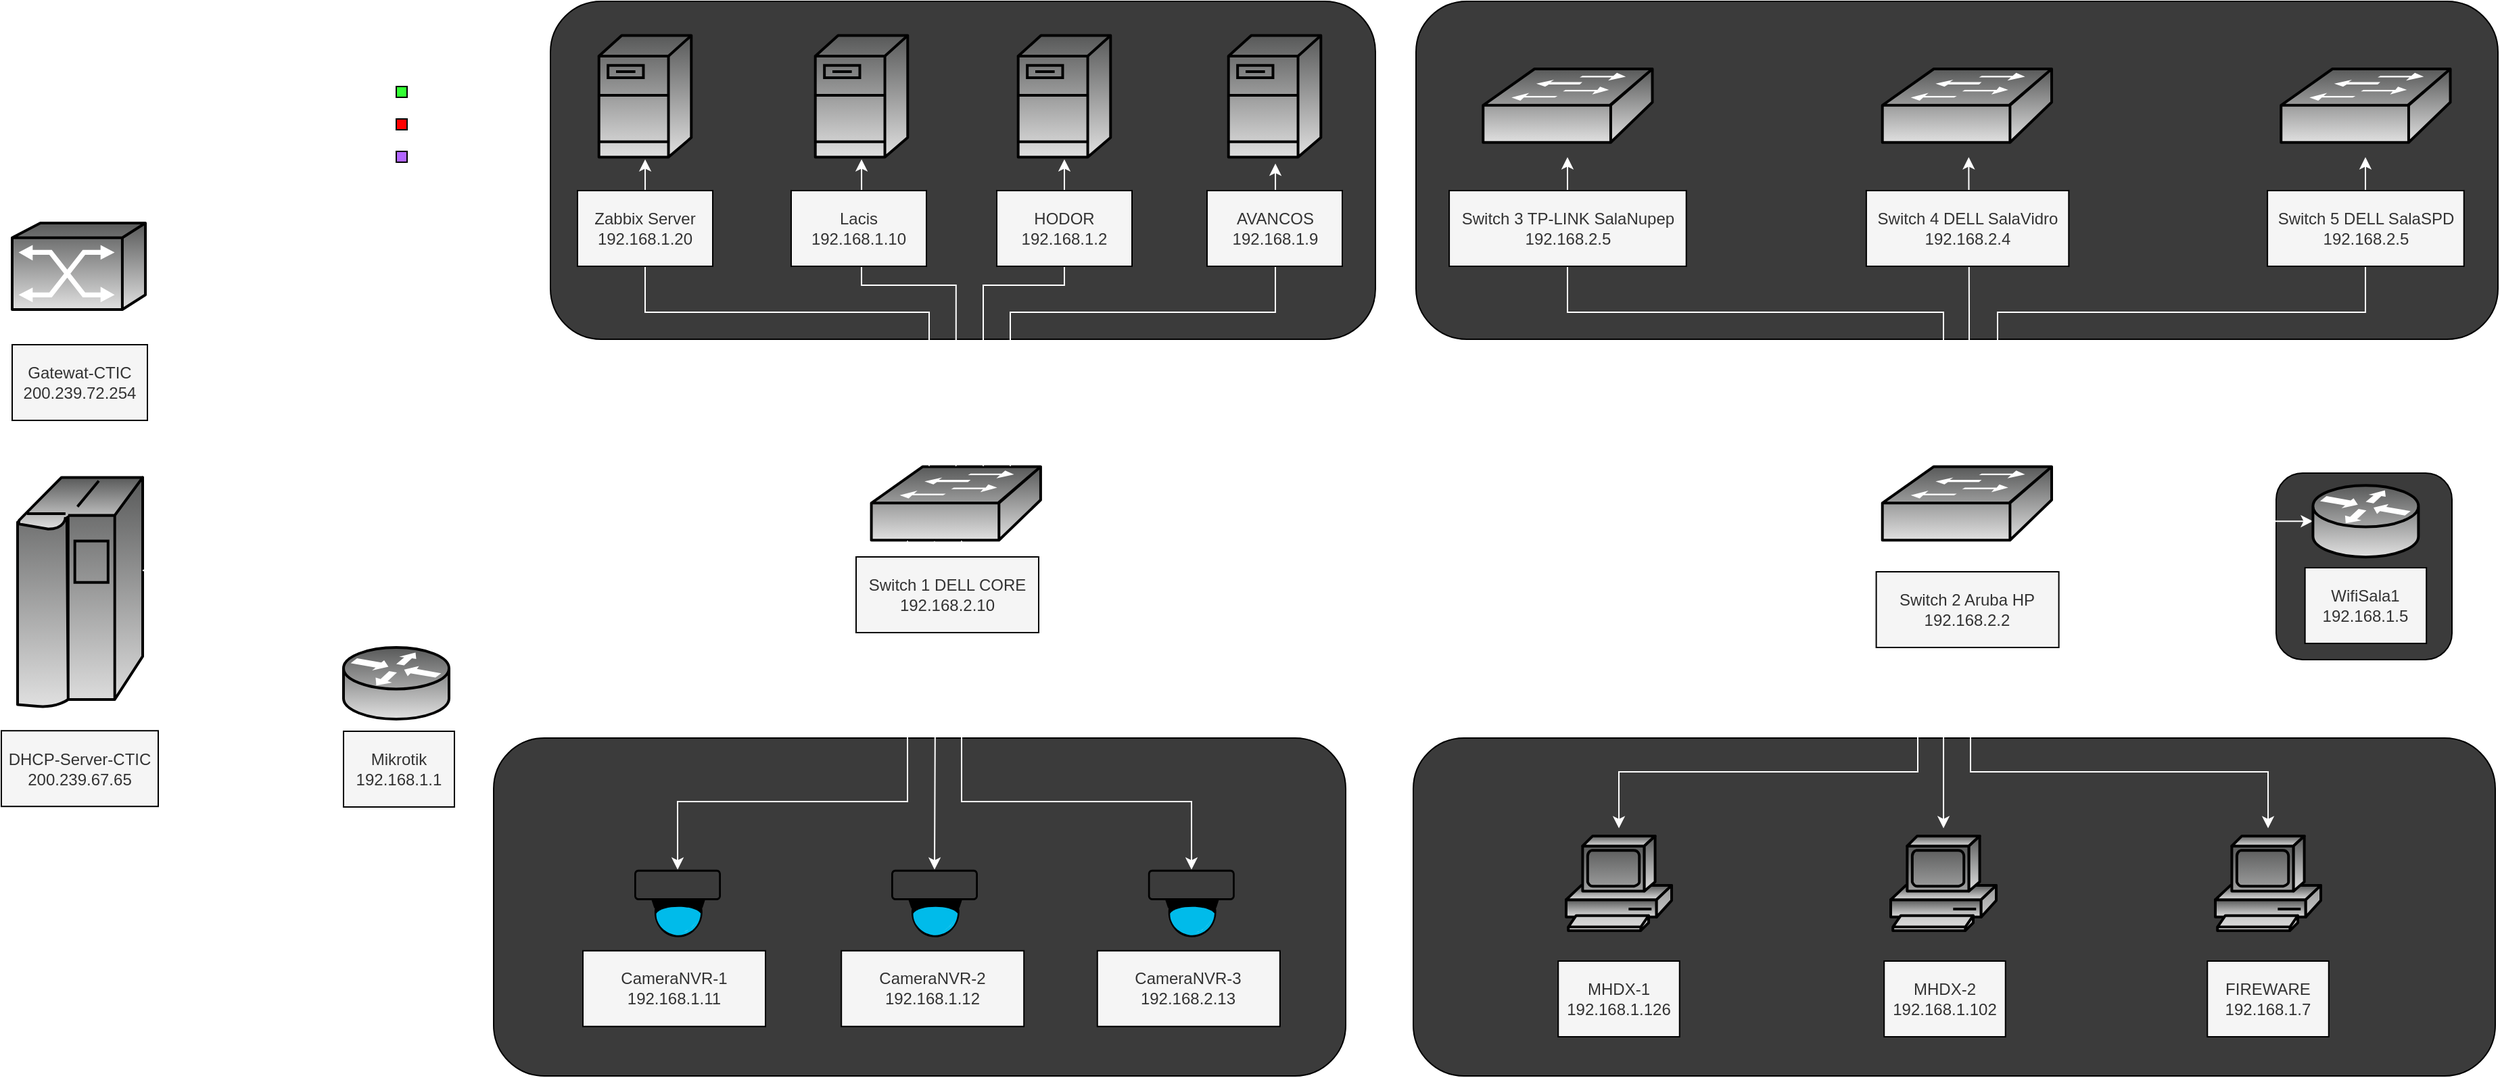 <mxfile version="26.0.2">
  <diagram name="Página-1" id="QxZHuA9BTodlCsACra_R">
    <mxGraphModel dx="1791" dy="541" grid="1" gridSize="2" guides="0" tooltips="1" connect="0" arrows="0" fold="1" page="0" pageScale="1" pageWidth="827" pageHeight="1169" math="0" shadow="0">
      <root>
        <mxCell id="0" />
        <mxCell id="1" parent="0" />
        <mxCell id="rmhbF8WdTexo4rZAj8Tn-3" value="" style="rounded=1;whiteSpace=wrap;html=1;fillStyle=solid;fillColor=#3B3B3B;strokeColor=#000000;" parent="1" vertex="1">
          <mxGeometry x="168" y="658" width="630" height="250" as="geometry" />
        </mxCell>
        <mxCell id="rmhbF8WdTexo4rZAj8Tn-2" value="" style="rounded=1;whiteSpace=wrap;html=1;fillStyle=solid;fillColor=#3B3B3B;strokeColor=#000000;" parent="1" vertex="1">
          <mxGeometry x="848" y="658" width="800" height="250" as="geometry" />
        </mxCell>
        <mxCell id="rmhbF8WdTexo4rZAj8Tn-1" value="" style="rounded=1;whiteSpace=wrap;html=1;fillStyle=solid;fillColor=#3B3B3B;strokeColor=#000000;" parent="1" vertex="1">
          <mxGeometry x="1486" y="462" width="130" height="138" as="geometry" />
        </mxCell>
        <mxCell id="b8C02gfYpQdLl2ePiPMn-5" value="" style="rounded=1;whiteSpace=wrap;html=1;fillStyle=solid;fillColor=#3B3B3B;strokeColor=#000000;" parent="1" vertex="1">
          <mxGeometry x="850" y="113" width="800" height="250" as="geometry" />
        </mxCell>
        <mxCell id="b8C02gfYpQdLl2ePiPMn-4" value="" style="rounded=1;whiteSpace=wrap;html=1;fillStyle=solid;fillColor=#3B3B3B;strokeColor=#000000;" parent="1" vertex="1">
          <mxGeometry x="210" y="113" width="610" height="250" as="geometry" />
        </mxCell>
        <mxCell id="p4GV2qHJiXl9e6osWFzK-28" value="" style="shape=mxgraph.cisco.switches.workgroup_switch;sketch=0;html=1;pointerEvents=1;dashed=0;fillColor=#585959;strokeColor=#000000;strokeWidth=2;verticalLabelPosition=bottom;verticalAlign=top;align=center;outlineConnect=0;gradientColor=#E0E0E0;fontColor=#FFFFFF;" parent="1" vertex="1">
          <mxGeometry x="447.3" y="457.23" width="125.15" height="54.4" as="geometry" />
        </mxCell>
        <mxCell id="p4GV2qHJiXl9e6osWFzK-27" value="" style="shape=mxgraph.cisco.switches.atm_switch;sketch=0;html=1;pointerEvents=1;dashed=0;fillColor=#585959;strokeColor=#000000;strokeWidth=2;verticalLabelPosition=bottom;verticalAlign=top;align=center;outlineConnect=0;gradientColor=#E0E0E0;" parent="1" vertex="1">
          <mxGeometry x="-188" y="277" width="98.5" height="64" as="geometry" />
        </mxCell>
        <mxCell id="p4GV2qHJiXl9e6osWFzK-21" value="" style="shape=mxgraph.cisco.computers_and_peripherals.ibm_mainframe;sketch=0;html=1;pointerEvents=1;dashed=0;fillColor=#585959;strokeColor=#000000;strokeWidth=2;verticalLabelPosition=bottom;verticalAlign=top;align=center;outlineConnect=0;gradientColor=#E0E0E0;" parent="1" vertex="1">
          <mxGeometry x="-184" y="465.2" width="92.5" height="170.6" as="geometry" />
        </mxCell>
        <mxCell id="p4GV2qHJiXl9e6osWFzK-18" value="" style="shape=mxgraph.cisco.servers.fileserver;html=1;pointerEvents=1;strokeWidth=2;verticalLabelPosition=bottom;verticalAlign=top;align=center;outlineConnect=0;fillColor=#585959;strokeColor=#000000;fillStyle=auto;gradientColor=#E0E0E0;perimeterSpacing=1;shadow=0;gradientDirection=south;" parent="1" vertex="1">
          <mxGeometry x="245.85" y="138.27" width="68.3" height="90" as="geometry" />
        </mxCell>
        <mxCell id="p4GV2qHJiXl9e6osWFzK-17" value="" style="shape=mxgraph.cisco.servers.fileserver;html=1;pointerEvents=1;strokeWidth=2;verticalLabelPosition=bottom;verticalAlign=top;align=center;outlineConnect=0;fillColor=#585959;strokeColor=#000000;fillStyle=auto;gradientColor=#E0E0E0;perimeterSpacing=1;shadow=0;gradientDirection=south;" parent="1" vertex="1">
          <mxGeometry x="711.35" y="138.27" width="68.3" height="90" as="geometry" />
        </mxCell>
        <mxCell id="p4GV2qHJiXl9e6osWFzK-13" value="" style="shape=mxgraph.cisco.servers.fileserver;html=1;pointerEvents=1;strokeWidth=2;verticalLabelPosition=bottom;verticalAlign=top;align=center;outlineConnect=0;fillColor=#585959;strokeColor=#000000;fillStyle=auto;gradientColor=#E0E0E0;perimeterSpacing=1;shadow=0;gradientDirection=south;" parent="1" vertex="1">
          <mxGeometry x="405.85" y="138.27" width="68.3" height="90" as="geometry" />
        </mxCell>
        <mxCell id="gzpW1YzoJddCeBnZML00-3" style="rounded=0;orthogonalLoop=1;jettySize=auto;html=1;startArrow=classic;startFill=1;strokeColor=#FFFFFF;" parent="1" edge="1">
          <mxGeometry relative="1" as="geometry">
            <mxPoint x="-137.813" y="457" as="sourcePoint" />
            <mxPoint x="-137.584" y="347" as="targetPoint" />
          </mxGeometry>
        </mxCell>
        <mxCell id="gzpW1YzoJddCeBnZML00-4" value="&lt;div&gt;Gatewat-CTIC&lt;/div&gt;200.239.72.254" style="text;html=1;align=center;verticalAlign=middle;whiteSpace=wrap;rounded=0;fillColor=#f5f5f5;fontColor=#333333;strokeColor=#000000;fillStyle=solid;shadow=0;" parent="1" vertex="1">
          <mxGeometry x="-188" y="367" width="100" height="56" as="geometry" />
        </mxCell>
        <mxCell id="gzpW1YzoJddCeBnZML00-5" value="&lt;div&gt;DHCP-Server-CTIC&lt;br&gt;&lt;/div&gt;200.239.67.65" style="text;html=1;align=center;verticalAlign=middle;whiteSpace=wrap;rounded=0;fillColor=#f5f5f5;fontColor=#333333;strokeColor=#000000;fillStyle=solid;shadow=0;" parent="1" vertex="1">
          <mxGeometry x="-196" y="652.6" width="116" height="56" as="geometry" />
        </mxCell>
        <mxCell id="gzpW1YzoJddCeBnZML00-6" value="&lt;div&gt;Mikrotik&lt;/div&gt;&lt;div&gt;192.168.1.1&lt;/div&gt;" style="text;html=1;align=center;verticalAlign=middle;whiteSpace=wrap;rounded=0;fillColor=#f5f5f5;fontColor=#333333;strokeColor=#000000;fillStyle=solid;shadow=0;" parent="1" vertex="1">
          <mxGeometry x="57" y="653" width="82" height="56" as="geometry" />
        </mxCell>
        <mxCell id="gzpW1YzoJddCeBnZML00-7" style="edgeStyle=orthogonalEdgeStyle;rounded=0;orthogonalLoop=1;jettySize=auto;html=1;startArrow=classic;startFill=1;strokeColor=#FFFFFF;" parent="1" source="p4GV2qHJiXl9e6osWFzK-28" edge="1">
          <mxGeometry relative="1" as="geometry">
            <mxPoint x="280.034" y="229.82" as="targetPoint" />
            <mxPoint x="490" y="441" as="sourcePoint" />
            <Array as="points">
              <mxPoint x="490" y="343" />
              <mxPoint x="280" y="343" />
            </Array>
          </mxGeometry>
        </mxCell>
        <mxCell id="gzpW1YzoJddCeBnZML00-8" style="edgeStyle=orthogonalEdgeStyle;rounded=0;orthogonalLoop=1;jettySize=auto;html=1;startArrow=classic;startFill=1;endSize=6;startSize=6;sourcePerimeterSpacing=0;exitX=0.5;exitY=0;exitDx=0;exitDy=0;exitPerimeter=0;strokeColor=#FFFFFF;" parent="1" source="p4GV2qHJiXl9e6osWFzK-28" edge="1">
          <mxGeometry relative="1" as="geometry">
            <mxPoint x="510" y="453" as="sourcePoint" />
            <Array as="points">
              <mxPoint x="510" y="323" />
              <mxPoint x="440" y="323" />
            </Array>
            <mxPoint x="440.034" y="229.82" as="targetPoint" />
          </mxGeometry>
        </mxCell>
        <mxCell id="gzpW1YzoJddCeBnZML00-9" style="edgeStyle=orthogonalEdgeStyle;rounded=0;orthogonalLoop=1;jettySize=auto;html=1;startArrow=classic;startFill=1;strokeColor=#FFFFFF;" parent="1" source="p4GV2qHJiXl9e6osWFzK-28" edge="1">
          <mxGeometry relative="1" as="geometry">
            <mxPoint x="530" y="423" as="sourcePoint" />
            <Array as="points">
              <mxPoint x="530" y="323" />
              <mxPoint x="590" y="323" />
            </Array>
            <mxPoint x="590" y="229.82" as="targetPoint" />
          </mxGeometry>
        </mxCell>
        <mxCell id="gzpW1YzoJddCeBnZML00-10" style="edgeStyle=orthogonalEdgeStyle;rounded=0;orthogonalLoop=1;jettySize=auto;html=1;startArrow=classic;startFill=1;strokeColor=#FFFFFF;" parent="1" source="p4GV2qHJiXl9e6osWFzK-28" edge="1">
          <mxGeometry relative="1" as="geometry">
            <mxPoint x="550.034" y="441.8" as="sourcePoint" />
            <mxPoint x="746.034" y="233.0" as="targetPoint" />
            <Array as="points">
              <mxPoint x="550" y="343" />
              <mxPoint x="746" y="343" />
            </Array>
          </mxGeometry>
        </mxCell>
        <mxCell id="gzpW1YzoJddCeBnZML00-11" style="edgeStyle=orthogonalEdgeStyle;rounded=0;orthogonalLoop=1;jettySize=auto;html=1;startArrow=classic;startFill=1;entryX=0.182;entryY=0.132;entryDx=0;entryDy=0;entryPerimeter=0;strokeColor=#FFFFFF;" parent="1" target="p4GV2qHJiXl9e6osWFzK-28" edge="1">
          <mxGeometry relative="1" as="geometry">
            <mxPoint x="135.75" y="616.048" as="sourcePoint" />
            <mxPoint x="446" y="465" as="targetPoint" />
            <Array as="points">
              <mxPoint x="280" y="616" />
              <mxPoint x="280" y="464" />
            </Array>
          </mxGeometry>
        </mxCell>
        <mxCell id="gzpW1YzoJddCeBnZML00-15" value="&lt;div&gt;Zabbix Server&lt;br&gt;&lt;/div&gt;&lt;div&gt;192.168.1.20&lt;/div&gt;" style="text;html=1;align=center;verticalAlign=middle;whiteSpace=wrap;rounded=0;fillColor=#f5f5f5;fontColor=#333333;strokeColor=#000000;fillStyle=solid;shadow=0;" parent="1" vertex="1">
          <mxGeometry x="230" y="253" width="100" height="56" as="geometry" />
        </mxCell>
        <mxCell id="gzpW1YzoJddCeBnZML00-19" value="&lt;div&gt;Lacis&lt;br&gt;&lt;/div&gt;&lt;div&gt;192.168.1.10&lt;/div&gt;" style="text;html=1;align=center;verticalAlign=middle;whiteSpace=wrap;rounded=0;fillColor=#f5f5f5;fontColor=#333333;strokeColor=#000000;fillStyle=solid;shadow=0;" parent="1" vertex="1">
          <mxGeometry x="388" y="253" width="100" height="56" as="geometry" />
        </mxCell>
        <mxCell id="gzpW1YzoJddCeBnZML00-20" value="&lt;div&gt;HODOR&lt;br&gt;&lt;/div&gt;&lt;div&gt;192.168.1.2&lt;/div&gt;" style="text;html=1;align=center;verticalAlign=middle;whiteSpace=wrap;rounded=0;fillColor=#f5f5f5;fontColor=#333333;strokeColor=#000000;fillStyle=solid;shadow=0;" parent="1" vertex="1">
          <mxGeometry x="540" y="253" width="100" height="56" as="geometry" />
        </mxCell>
        <mxCell id="gzpW1YzoJddCeBnZML00-21" value="&lt;div&gt;AVANCOS&lt;/div&gt;&lt;div&gt;192.168.1.9&lt;br&gt;&lt;/div&gt;" style="text;html=1;align=center;verticalAlign=middle;whiteSpace=wrap;rounded=0;fillColor=#f5f5f5;fontColor=#333333;strokeColor=#000000;fillStyle=solid;shadow=0;" parent="1" vertex="1">
          <mxGeometry x="695.5" y="253" width="100" height="56" as="geometry" />
        </mxCell>
        <mxCell id="gzpW1YzoJddCeBnZML00-22" style="edgeStyle=orthogonalEdgeStyle;rounded=0;orthogonalLoop=1;jettySize=auto;html=1;startArrow=classic;startFill=1;strokeColor=#FFFFFF;" parent="1" edge="1">
          <mxGeometry relative="1" as="geometry">
            <mxPoint x="571.7" y="484.435" as="sourcePoint" />
            <mxPoint x="1190" y="485" as="targetPoint" />
            <Array as="points">
              <mxPoint x="772" y="484" />
              <mxPoint x="972" y="485" />
            </Array>
          </mxGeometry>
        </mxCell>
        <mxCell id="gzpW1YzoJddCeBnZML00-25" style="edgeStyle=orthogonalEdgeStyle;rounded=0;orthogonalLoop=1;jettySize=auto;html=1;startArrow=classic;startFill=1;strokeColor=#FFFFFF;" parent="1" target="p4GV2qHJiXl9e6osWFzK-28" edge="1">
          <mxGeometry relative="1" as="geometry">
            <Array as="points">
              <mxPoint x="684" y="705" />
              <mxPoint x="514" y="705" />
            </Array>
            <mxPoint x="684" y="755.37" as="sourcePoint" />
            <mxPoint x="513.941" y="574.0" as="targetPoint" />
          </mxGeometry>
        </mxCell>
        <mxCell id="gzpW1YzoJddCeBnZML00-27" style="edgeStyle=orthogonalEdgeStyle;rounded=0;orthogonalLoop=1;jettySize=auto;html=1;startArrow=classic;startFill=1;strokeColor=#FFFFFF;entryX=0.373;entryY=1.007;entryDx=0;entryDy=0;entryPerimeter=0;" parent="1" target="p4GV2qHJiXl9e6osWFzK-28" edge="1">
          <mxGeometry relative="1" as="geometry">
            <mxPoint x="494" y="516" as="targetPoint" />
            <Array as="points" />
            <mxPoint x="494" y="755.37" as="sourcePoint" />
          </mxGeometry>
        </mxCell>
        <mxCell id="gzpW1YzoJddCeBnZML00-29" style="edgeStyle=orthogonalEdgeStyle;rounded=0;orthogonalLoop=1;jettySize=auto;html=1;startArrow=classic;startFill=1;strokeColor=#FFFFFF;" parent="1" target="p4GV2qHJiXl9e6osWFzK-28" edge="1">
          <mxGeometry relative="1" as="geometry">
            <mxPoint x="474" y="516" as="targetPoint" />
            <Array as="points">
              <mxPoint x="304" y="705" />
              <mxPoint x="474" y="705" />
            </Array>
            <mxPoint x="304.034" y="755.37" as="sourcePoint" />
          </mxGeometry>
        </mxCell>
        <mxCell id="gzpW1YzoJddCeBnZML00-31" value="&lt;div&gt;Switch 1 DELL CORE&lt;br&gt;&lt;/div&gt;&lt;div&gt;192.168.2.10&lt;/div&gt;" style="text;html=1;align=center;verticalAlign=middle;whiteSpace=wrap;rounded=0;fillColor=#f5f5f5;fontColor=#333333;strokeColor=#000000;fillStyle=solid;shadow=0;" parent="1" vertex="1">
          <mxGeometry x="436" y="524" width="135" height="56" as="geometry" />
        </mxCell>
        <mxCell id="gzpW1YzoJddCeBnZML00-32" value="&lt;div&gt;CameraNVR-1&lt;br&gt;&lt;/div&gt;&lt;div&gt;192.168.1.11&lt;/div&gt;" style="text;html=1;align=center;verticalAlign=middle;whiteSpace=wrap;rounded=0;fillColor=#f5f5f5;fontColor=#333333;strokeColor=#000000;fillStyle=solid;shadow=0;" parent="1" vertex="1">
          <mxGeometry x="234.0" y="815.37" width="135" height="56" as="geometry" />
        </mxCell>
        <mxCell id="gzpW1YzoJddCeBnZML00-33" value="&lt;div&gt;CameraNVR-2&lt;/div&gt;&lt;div&gt;192.168.1.12&lt;br&gt;&lt;/div&gt;" style="text;html=1;align=center;verticalAlign=middle;whiteSpace=wrap;rounded=0;fillColor=#f5f5f5;fontColor=#333333;strokeColor=#000000;fillStyle=solid;shadow=0;" parent="1" vertex="1">
          <mxGeometry x="425.1" y="815.37" width="135" height="56" as="geometry" />
        </mxCell>
        <mxCell id="gzpW1YzoJddCeBnZML00-34" value="&lt;div&gt;CameraNVR-3&lt;br&gt;&lt;/div&gt;&lt;div&gt;192.168.2.13&lt;/div&gt;" style="text;html=1;align=center;verticalAlign=middle;whiteSpace=wrap;rounded=0;fillColor=#f5f5f5;fontColor=#333333;strokeColor=#000000;fillStyle=solid;shadow=0;" parent="1" vertex="1">
          <mxGeometry x="614.4" y="815.37" width="135" height="56" as="geometry" />
        </mxCell>
        <mxCell id="gzpW1YzoJddCeBnZML00-35" style="edgeStyle=orthogonalEdgeStyle;rounded=0;orthogonalLoop=1;jettySize=auto;html=1;startArrow=classic;startFill=1;strokeColor=#FFFFFF;" parent="1" edge="1">
          <mxGeometry relative="1" as="geometry">
            <mxPoint x="1259" y="456" as="sourcePoint" />
            <mxPoint x="1258.667" y="228.27" as="targetPoint" />
            <Array as="points">
              <mxPoint x="1259" y="343" />
              <mxPoint x="1259" y="343" />
            </Array>
          </mxGeometry>
        </mxCell>
        <mxCell id="gzpW1YzoJddCeBnZML00-36" style="edgeStyle=orthogonalEdgeStyle;rounded=0;orthogonalLoop=1;jettySize=auto;html=1;startArrow=classic;startFill=1;strokeColor=#FFFFFF;" parent="1" edge="1">
          <mxGeometry relative="1" as="geometry">
            <mxPoint x="1280" y="456" as="sourcePoint" />
            <Array as="points">
              <mxPoint x="1280" y="343" />
              <mxPoint x="1552" y="343" />
            </Array>
            <mxPoint x="1552" y="228.27" as="targetPoint" />
          </mxGeometry>
        </mxCell>
        <mxCell id="gzpW1YzoJddCeBnZML00-42" value="&lt;div&gt;Switch 4 DELL SalaVidro&lt;br&gt;&lt;/div&gt;&lt;div&gt;192.168.2.4&lt;/div&gt;" style="text;html=1;align=center;verticalAlign=middle;whiteSpace=wrap;rounded=0;fillColor=#f5f5f5;fontColor=#333333;strokeColor=#000000;fillStyle=solid;shadow=0;" parent="1" vertex="1">
          <mxGeometry x="1182.95" y="253" width="149.7" height="56" as="geometry" />
        </mxCell>
        <mxCell id="gzpW1YzoJddCeBnZML00-43" value="&lt;div&gt;Switch 5 DELL SalaSPD&lt;br&gt;&lt;/div&gt;&lt;div&gt;192.168.2.5&lt;/div&gt;" style="text;html=1;align=center;verticalAlign=middle;whiteSpace=wrap;rounded=0;fillColor=#F5F5F5;fontColor=#333333;strokeColor=#000000;fillStyle=solid;shadow=0;" parent="1" vertex="1">
          <mxGeometry x="1479.55" y="253" width="145.3" height="56" as="geometry" />
        </mxCell>
        <mxCell id="gzpW1YzoJddCeBnZML00-45" value="&lt;div&gt;WifiSala1&lt;br&gt;&lt;/div&gt;&lt;div&gt;192.168.1.5&lt;/div&gt;" style="text;html=1;align=center;verticalAlign=middle;whiteSpace=wrap;rounded=0;fillColor=#f5f5f5;fontColor=#333333;strokeColor=#000000;fillStyle=solid;shadow=0;" parent="1" vertex="1">
          <mxGeometry x="1507.33" y="532" width="89.75" height="56" as="geometry" />
        </mxCell>
        <mxCell id="gzpW1YzoJddCeBnZML00-46" style="edgeStyle=orthogonalEdgeStyle;rounded=0;orthogonalLoop=1;jettySize=auto;html=1;startArrow=classic;startFill=1;strokeColor=#FFFFFF;" parent="1" edge="1">
          <mxGeometry relative="1" as="geometry">
            <mxPoint x="1260" y="514" as="targetPoint" />
            <Array as="points">
              <mxPoint x="1400" y="683" />
              <mxPoint x="1261" y="683" />
            </Array>
            <mxPoint x="1480.029" y="724.8" as="sourcePoint" />
          </mxGeometry>
        </mxCell>
        <mxCell id="gzpW1YzoJddCeBnZML00-48" style="edgeStyle=orthogonalEdgeStyle;rounded=0;orthogonalLoop=1;jettySize=auto;html=1;startArrow=classic;startFill=1;strokeColor=#FFFFFF;" parent="1" edge="1">
          <mxGeometry relative="1" as="geometry">
            <mxPoint x="1240" y="514" as="targetPoint" />
            <Array as="points" />
            <mxPoint x="1240.029" y="724.8" as="sourcePoint" />
          </mxGeometry>
        </mxCell>
        <mxCell id="gzpW1YzoJddCeBnZML00-50" style="edgeStyle=orthogonalEdgeStyle;rounded=0;orthogonalLoop=1;jettySize=auto;html=1;startArrow=classic;startFill=1;strokeColor=#FFFFFF;" parent="1" edge="1">
          <mxGeometry relative="1" as="geometry">
            <mxPoint x="1221" y="514" as="targetPoint" />
            <Array as="points">
              <mxPoint x="1000" y="683" />
              <mxPoint x="1221" y="683" />
            </Array>
            <mxPoint x="1000.029" y="724.8" as="sourcePoint" />
          </mxGeometry>
        </mxCell>
        <mxCell id="gzpW1YzoJddCeBnZML00-52" value="&lt;div&gt;Switch 2 Aruba HP&lt;br&gt;&lt;/div&gt;&lt;div&gt;192.168.2.2&lt;/div&gt;" style="text;html=1;align=center;verticalAlign=middle;whiteSpace=wrap;rounded=0;fillColor=#f5f5f5;fontColor=#333333;strokeColor=#000000;fillStyle=solid;shadow=0;" parent="1" vertex="1">
          <mxGeometry x="1190.3" y="535" width="135" height="56" as="geometry" />
        </mxCell>
        <mxCell id="gzpW1YzoJddCeBnZML00-53" value="&lt;div&gt;MHDX-1&lt;br&gt;&lt;/div&gt;&lt;div&gt;192.168.1.126&lt;/div&gt;" style="text;html=1;align=center;verticalAlign=middle;whiteSpace=wrap;rounded=0;fillColor=#f5f5f5;fontColor=#333333;strokeColor=#000000;fillStyle=solid;shadow=0;" parent="1" vertex="1">
          <mxGeometry x="955.13" y="823" width="89.75" height="56" as="geometry" />
        </mxCell>
        <mxCell id="gzpW1YzoJddCeBnZML00-54" value="&lt;div&gt;MHDX-2&lt;br&gt;&lt;/div&gt;&lt;div&gt;192.168.1.102&lt;/div&gt;" style="text;html=1;align=center;verticalAlign=middle;whiteSpace=wrap;rounded=0;fillColor=#f5f5f5;fontColor=#333333;strokeColor=#000000;fillStyle=solid;shadow=0;" parent="1" vertex="1">
          <mxGeometry x="1196.12" y="823" width="89.75" height="56" as="geometry" />
        </mxCell>
        <mxCell id="gzpW1YzoJddCeBnZML00-55" value="&lt;div&gt;FIREWARE&lt;br&gt;&lt;/div&gt;&lt;div&gt;192.168.1.7&lt;/div&gt;" style="text;html=1;align=center;verticalAlign=middle;whiteSpace=wrap;rounded=0;fillColor=#f5f5f5;fontColor=#333333;strokeColor=#000000;fillStyle=solid;shadow=0;" parent="1" vertex="1">
          <mxGeometry x="1435.13" y="823" width="89.75" height="56" as="geometry" />
        </mxCell>
        <mxCell id="gzpW1YzoJddCeBnZML00-56" value="" style="edgeStyle=orthogonalEdgeStyle;rounded=0;orthogonalLoop=1;jettySize=auto;html=1;startArrow=classic;startFill=1;strokeColor=#FFFFFF;" parent="1" edge="1">
          <mxGeometry relative="1" as="geometry">
            <Array as="points">
              <mxPoint x="1240" y="343" />
              <mxPoint x="962" y="343" />
            </Array>
            <mxPoint x="1240" y="456" as="sourcePoint" />
            <mxPoint x="962" y="228.27" as="targetPoint" />
          </mxGeometry>
        </mxCell>
        <mxCell id="gzpW1YzoJddCeBnZML00-57" value="&lt;div&gt;Switch 3 TP-LINK SalaNupep&lt;br&gt;&lt;/div&gt;&lt;div&gt;192.168.2.5&lt;/div&gt;" style="text;html=1;align=center;verticalAlign=middle;whiteSpace=wrap;rounded=0;fillColor=#f5f5f5;fontColor=#333333;strokeColor=#000000;fillStyle=solid;shadow=0;" parent="1" vertex="1">
          <mxGeometry x="874.55" y="253" width="175.3" height="56" as="geometry" />
        </mxCell>
        <mxCell id="p4GV2qHJiXl9e6osWFzK-5" value="" style="shape=mxgraph.cisco.servers.fileserver;html=1;pointerEvents=1;strokeWidth=2;verticalLabelPosition=bottom;verticalAlign=top;align=center;outlineConnect=0;fillColor=#585959;strokeColor=#000000;fillStyle=auto;gradientColor=#E0E0E0;perimeterSpacing=1;shadow=0;gradientDirection=south;" parent="1" vertex="1">
          <mxGeometry x="555.85" y="138.27" width="68.3" height="90" as="geometry" />
        </mxCell>
        <mxCell id="p4GV2qHJiXl9e6osWFzK-20" value="" style="shape=mxgraph.cisco.routers.router;sketch=0;html=1;pointerEvents=1;dashed=0;fillColor=#585959;strokeColor=#000000;strokeWidth=2;verticalLabelPosition=bottom;verticalAlign=top;align=center;outlineConnect=0;gradientColor=#E0E0E0;gradientDirection=south;" parent="1" vertex="1">
          <mxGeometry x="57" y="591" width="78" height="53" as="geometry" />
        </mxCell>
        <mxCell id="p4GV2qHJiXl9e6osWFzK-24" value="" style="points=[[0.015,0.015,0],[0.5,0,0],[0.985,0.015,0],[1,0.22,0],[0.985,0.43,0],[0.73,0.85,0],[0.5,1,0],[0.285,0.85,0],[0.015,0.43,0],[0,0.22,0]];verticalLabelPosition=bottom;sketch=0;html=1;verticalAlign=top;aspect=fixed;align=center;pointerEvents=1;shape=mxgraph.cisco19.surveillance_camera;fillColor=#000000;strokeColor=#000000;gradientColor=none;" parent="1" vertex="1">
          <mxGeometry x="272" y="755.37" width="64" height="50" as="geometry" />
        </mxCell>
        <mxCell id="p4GV2qHJiXl9e6osWFzK-25" value="" style="points=[[0.015,0.015,0],[0.5,0,0],[0.985,0.015,0],[1,0.22,0],[0.985,0.43,0],[0.73,0.85,0],[0.5,1,0],[0.285,0.85,0],[0.015,0.43,0],[0,0.22,0]];verticalLabelPosition=bottom;sketch=0;html=1;verticalAlign=top;aspect=fixed;align=center;pointerEvents=1;shape=mxgraph.cisco19.surveillance_camera;fillColor=#000000;strokeColor=#000000;gradientColor=none;" parent="1" vertex="1">
          <mxGeometry x="462.0" y="755.37" width="64" height="50" as="geometry" />
        </mxCell>
        <mxCell id="p4GV2qHJiXl9e6osWFzK-26" value="" style="points=[[0.015,0.015,0],[0.5,0,0],[0.985,0.015,0],[1,0.22,0],[0.985,0.43,0],[0.73,0.85,0],[0.5,1,0],[0.285,0.85,0],[0.015,0.43,0],[0,0.22,0]];verticalLabelPosition=bottom;sketch=0;html=1;verticalAlign=top;aspect=fixed;align=center;pointerEvents=1;shape=mxgraph.cisco19.surveillance_camera;fillColor=#000000;strokeColor=#000000;gradientColor=none;" parent="1" vertex="1">
          <mxGeometry x="651.9" y="755.37" width="64" height="50" as="geometry" />
        </mxCell>
        <mxCell id="p4GV2qHJiXl9e6osWFzK-33" value="" style="shape=mxgraph.cisco.switches.workgroup_switch;sketch=0;html=1;pointerEvents=1;dashed=0;fillColor=#585959;strokeColor=#000000;strokeWidth=2;verticalLabelPosition=bottom;verticalAlign=top;align=center;outlineConnect=0;gradientColor=#E0E0E0;" parent="1" vertex="1">
          <mxGeometry x="899.62" y="163" width="125.15" height="54.4" as="geometry" />
        </mxCell>
        <mxCell id="p4GV2qHJiXl9e6osWFzK-34" value="" style="shape=mxgraph.cisco.switches.workgroup_switch;sketch=0;html=1;pointerEvents=1;dashed=0;fillColor=#585959;strokeColor=#000000;strokeWidth=2;verticalLabelPosition=bottom;verticalAlign=top;align=center;outlineConnect=0;gradientColor=#E0E0E0;" parent="1" vertex="1">
          <mxGeometry x="1194.85" y="163" width="125.15" height="54.4" as="geometry" />
        </mxCell>
        <mxCell id="p4GV2qHJiXl9e6osWFzK-35" value="" style="shape=mxgraph.cisco.switches.workgroup_switch;sketch=0;html=1;pointerEvents=1;dashed=0;fillColor=#585959;strokeColor=#000000;strokeWidth=2;verticalLabelPosition=bottom;verticalAlign=top;align=center;outlineConnect=0;gradientColor=#E0E0E0;" parent="1" vertex="1">
          <mxGeometry x="1489.62" y="163" width="125.15" height="54.4" as="geometry" />
        </mxCell>
        <mxCell id="p4GV2qHJiXl9e6osWFzK-39" style="edgeStyle=orthogonalEdgeStyle;rounded=0;orthogonalLoop=1;jettySize=auto;html=1;startArrow=classic;startFill=1;exitX=0;exitY=0.5;exitDx=0;exitDy=0;exitPerimeter=0;entryX=0.87;entryY=0.74;entryDx=0;entryDy=0;entryPerimeter=0;strokeColor=#FFFFFF;" parent="1" source="p4GV2qHJiXl9e6osWFzK-36" target="p4GV2qHJiXl9e6osWFzK-37" edge="1">
          <mxGeometry relative="1" as="geometry">
            <mxPoint x="1320" y="500.31" as="targetPoint" />
            <mxPoint x="1503.2" y="500.349" as="sourcePoint" />
          </mxGeometry>
        </mxCell>
        <mxCell id="p4GV2qHJiXl9e6osWFzK-36" value="" style="shape=mxgraph.cisco.routers.router;sketch=0;html=1;pointerEvents=1;dashed=0;fillColor=#585959;strokeColor=#000000;strokeWidth=2;verticalLabelPosition=bottom;verticalAlign=top;align=center;outlineConnect=0;gradientColor=#E0E0E0;gradientDirection=south;" parent="1" vertex="1">
          <mxGeometry x="1513.2" y="471.07" width="78" height="53" as="geometry" />
        </mxCell>
        <mxCell id="p4GV2qHJiXl9e6osWFzK-37" value="" style="shape=mxgraph.cisco.switches.workgroup_switch;sketch=0;html=1;pointerEvents=1;dashed=0;fillColor=#585959;strokeColor=#000000;strokeWidth=2;verticalLabelPosition=bottom;verticalAlign=top;align=center;outlineConnect=0;gradientColor=#E0E0E0;" parent="1" vertex="1">
          <mxGeometry x="1194.85" y="457.23" width="125.15" height="54.4" as="geometry" />
        </mxCell>
        <mxCell id="p4GV2qHJiXl9e6osWFzK-41" value="" style="shape=mxgraph.cisco.computers_and_peripherals.pc;sketch=0;html=1;pointerEvents=1;dashed=0;fillColor=#585959;strokeColor=#000000;strokeWidth=2;verticalLabelPosition=bottom;verticalAlign=top;align=center;outlineConnect=0;gradientColor=#E0E0E0;" parent="1" vertex="1">
          <mxGeometry x="961" y="730.46" width="78" height="70" as="geometry" />
        </mxCell>
        <mxCell id="p4GV2qHJiXl9e6osWFzK-42" value="" style="shape=mxgraph.cisco.computers_and_peripherals.pc;sketch=0;html=1;pointerEvents=1;dashed=0;fillColor=#585959;strokeColor=#000000;strokeWidth=2;verticalLabelPosition=bottom;verticalAlign=top;align=center;outlineConnect=0;gradientColor=#E0E0E0;" parent="1" vertex="1">
          <mxGeometry x="1441.01" y="730.46" width="78" height="70" as="geometry" />
        </mxCell>
        <mxCell id="p4GV2qHJiXl9e6osWFzK-43" value="" style="shape=mxgraph.cisco.computers_and_peripherals.pc;sketch=0;html=1;pointerEvents=1;dashed=0;fillColor=#585959;strokeColor=#000000;strokeWidth=2;verticalLabelPosition=bottom;verticalAlign=top;align=center;outlineConnect=0;gradientColor=#E0E0E0;" parent="1" vertex="1">
          <mxGeometry x="1201" y="730.46" width="78" height="70" as="geometry" />
        </mxCell>
        <mxCell id="b8C02gfYpQdLl2ePiPMn-6" value="" style="rounded=0;whiteSpace=wrap;html=1;fillColor=#33FF33;strokeColor=default;" parent="1" vertex="1">
          <mxGeometry x="96" y="176" width="8" height="8" as="geometry" />
        </mxCell>
        <mxCell id="b8C02gfYpQdLl2ePiPMn-7" value="Server Up" style="text;html=1;align=left;verticalAlign=middle;whiteSpace=wrap;rounded=0;fontSize=8;fontStyle=1;fontColor=#FFFFFF;strokeColor=none;" parent="1" vertex="1">
          <mxGeometry x="105.3" y="166" width="83.7" height="30" as="geometry" />
        </mxCell>
        <mxCell id="b8C02gfYpQdLl2ePiPMn-8" value="" style="rounded=0;whiteSpace=wrap;html=1;fillColor=#FF0000;strokeColor=default;fillStyle=solid;gradientColor=none;" parent="1" vertex="1">
          <mxGeometry x="96" y="200" width="8" height="8" as="geometry" />
        </mxCell>
        <mxCell id="b8C02gfYpQdLl2ePiPMn-9" value="Server Down" style="text;html=1;align=left;verticalAlign=middle;whiteSpace=wrap;rounded=0;fontSize=8;fontStyle=1;fontColor=#FFFFFF;" parent="1" vertex="1">
          <mxGeometry x="105.3" y="190" width="83.7" height="30" as="geometry" />
        </mxCell>
        <mxCell id="rmhbF8WdTexo4rZAj8Tn-7" style="edgeStyle=orthogonalEdgeStyle;rounded=0;orthogonalLoop=1;jettySize=auto;html=1;startArrow=classic;startFill=1;strokeColor=#FFFFFF;exitX=0.995;exitY=0.403;exitDx=0;exitDy=0;exitPerimeter=0;" parent="1" source="p4GV2qHJiXl9e6osWFzK-21" edge="1">
          <mxGeometry relative="1" as="geometry">
            <mxPoint x="-92" y="536.048" as="sourcePoint" />
            <mxPoint x="96" y="586" as="targetPoint" />
            <Array as="points">
              <mxPoint x="96" y="534" />
            </Array>
          </mxGeometry>
        </mxCell>
        <mxCell id="BjdbWazUXjx8ErtOSyGp-1" value="" style="rounded=0;whiteSpace=wrap;html=1;fillColor=#B266FF;strokeColor=default;" vertex="1" parent="1">
          <mxGeometry x="96" y="224" width="8" height="8" as="geometry" />
        </mxCell>
        <mxCell id="BjdbWazUXjx8ErtOSyGp-2" value="No Data" style="text;html=1;align=left;verticalAlign=middle;whiteSpace=wrap;rounded=0;fontSize=8;fontStyle=1;fontColor=#FFFFFF;strokeColor=none;" vertex="1" parent="1">
          <mxGeometry x="105.3" y="214" width="83.7" height="30" as="geometry" />
        </mxCell>
      </root>
    </mxGraphModel>
  </diagram>
</mxfile>

